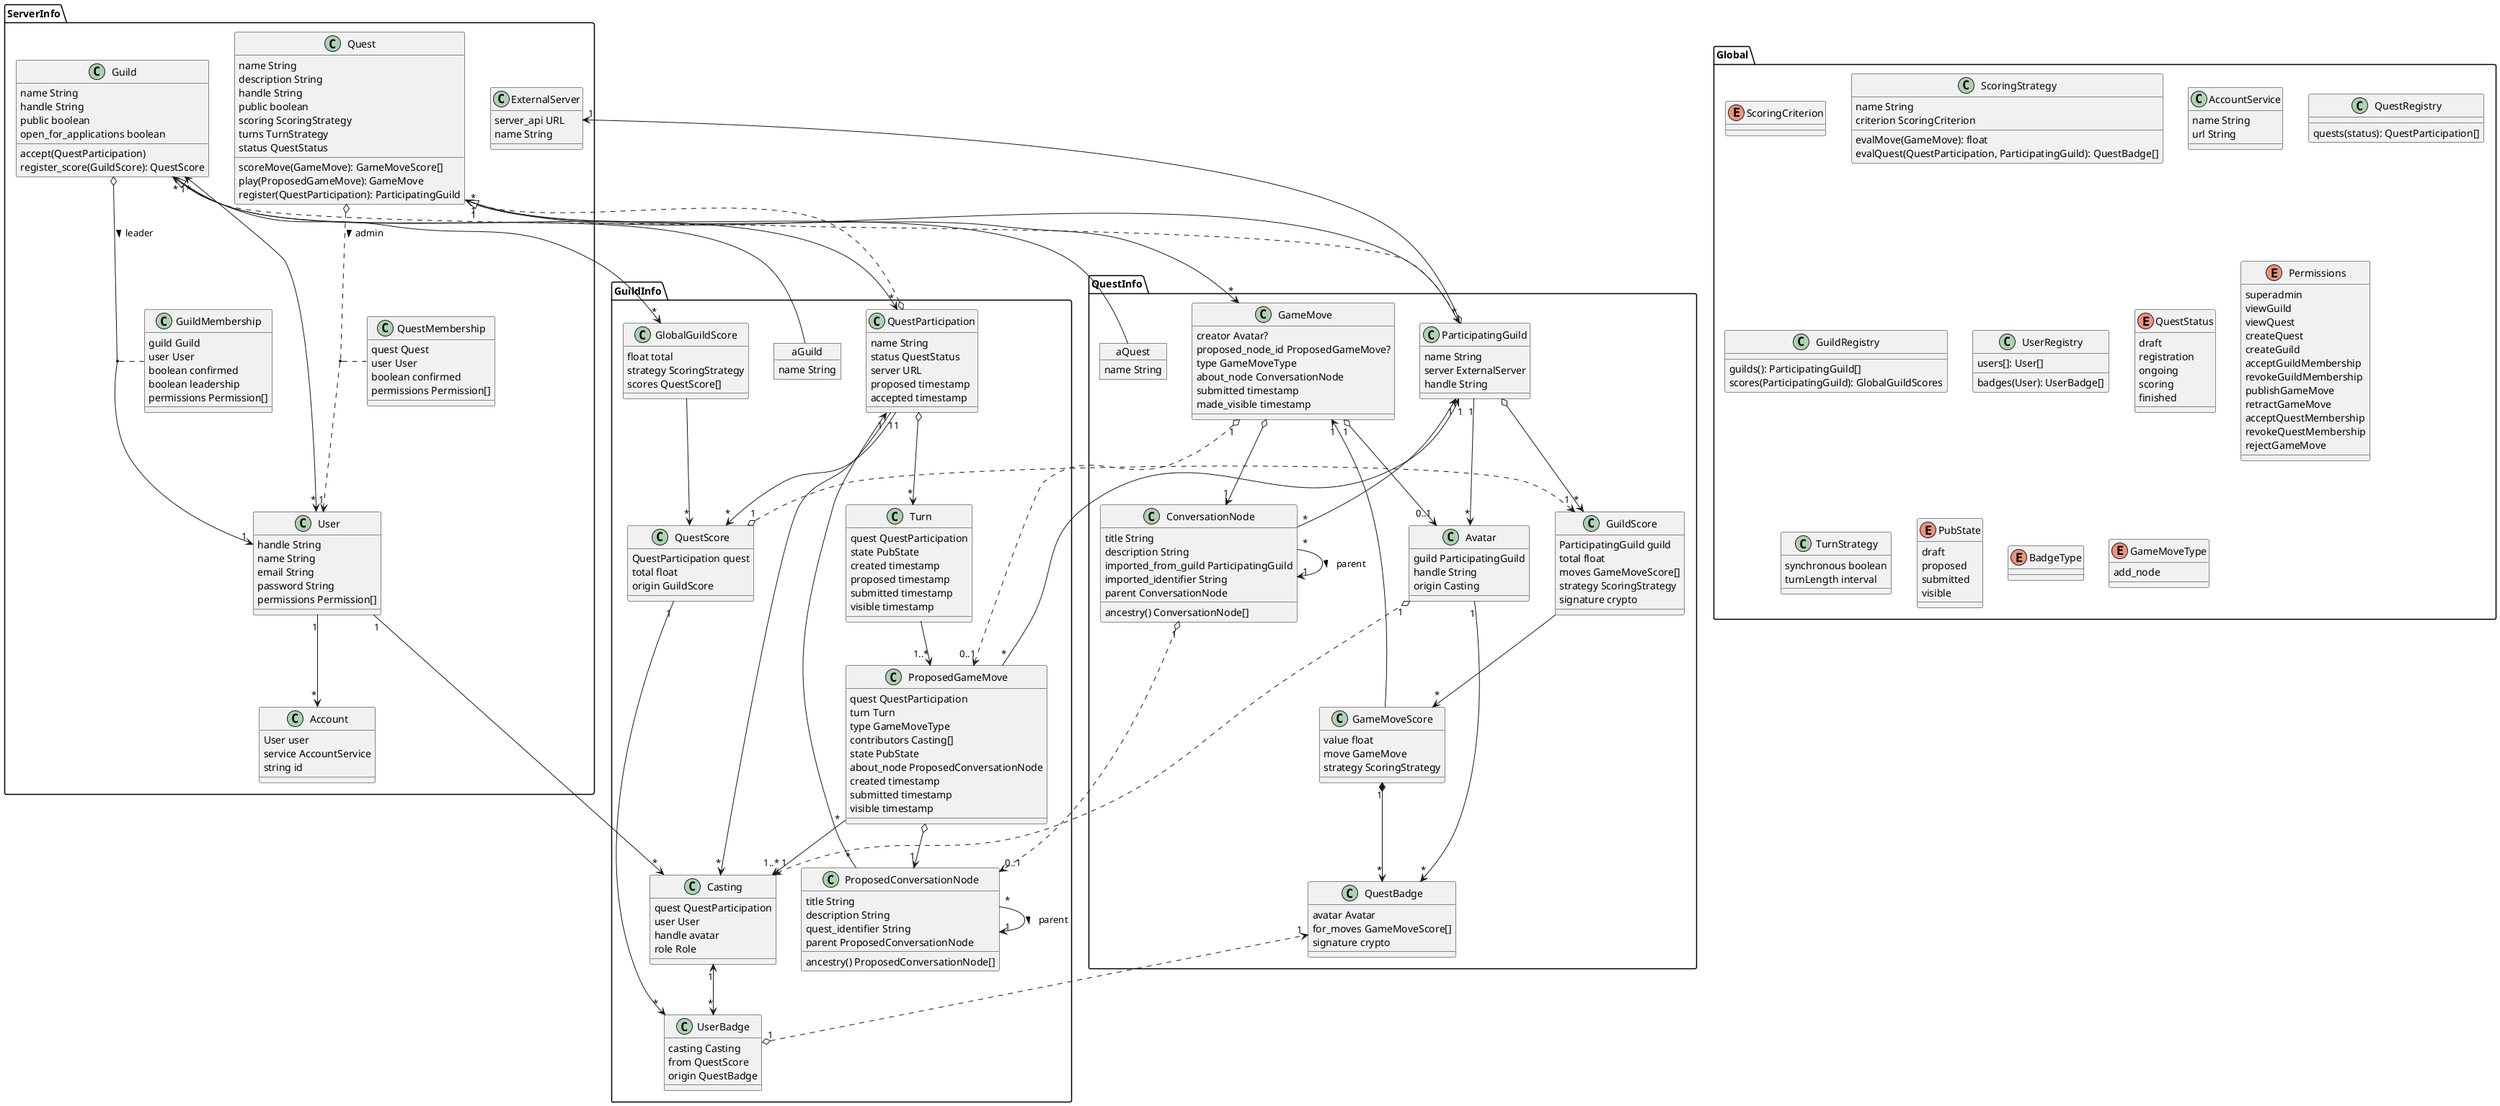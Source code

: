 @startuml qaas

package Global {

  enum ScoringCriterion {
    
  }

  class ScoringStrategy {
    name String
    criterion ScoringCriterion
    evalMove(GameMove): float
    evalQuest(QuestParticipation, ParticipatingGuild): QuestBadge[]
  }

  class AccountService {
    name String
    url String
  }

  class QuestRegistry {
    quests(status): QuestParticipation[]
  }

  class GuildRegistry {
    guilds(): ParticipatingGuild[]
    scores(ParticipatingGuild): GlobalGuildScores
  }

  class UserRegistry {
    users[]: User[]
    badges(User): UserBadge[]
  }

  enum QuestStatus {
    draft
    registration
    ongoing
    scoring
    finished
  }

  enum Permissions {
    superadmin
    viewGuild
    viewQuest
    createQuest
    createGuild
    ' Guild permissions
    acceptGuildMembership
    revokeGuildMembership
    publishGameMove
    retractGameMove
    ' within term time
    ' Quest permissions
    acceptQuestMembership
    revokeQuestMembership
    rejectGameMove
    ' extraCreditForMove may have issues with favoritism
    
  }

  class TurnStrategy {
    synchronous boolean
    turnLength interval
  }

  enum PubState {
    draft
    proposed
    submitted
    visible
    ' visible and submitted are the same for v1
  }

  enum BadgeType {

  }

  enum GameMoveType {
    add_node
    ' Eventually refactorings
  }
}


package ServerInfo {
  class User {
    handle String
    name String
    email String
    password String
    permissions Permission[]
  }
  class Account {
    User user
    service AccountService
    string id
  }
  ' Account --> "1" AccountService
  User "1" --> "*" Account

  class Guild {
    name String
    handle String
    public boolean
    open_for_applications boolean
    accept(QuestParticipation)
    register_score(GuildScore): QuestScore
  }
  Quest o..> "1" User : > admin
  class Quest {
    name String
    description String
    handle String
    public boolean
    scoring ScoringStrategy
    turns TurnStrategy
    status QuestStatus
    scoreMove(GameMove): GameMoveScore[]
    play(ProposedGameMove): GameMove
    ' Maybe have a QProposedGameMove in case of non-synchronous turn strategy
    register(QuestParticipation): ParticipatingGuild
    ' will also create the Avatars from the QuestParticipation's castings
  }

  Guild o--> "1" User : > leader

  (User , Quest) .. QuestMembership


  class QuestMembership {
    quest Quest
    user User
    boolean confirmed
    permissions Permission[]
  }

  (User , Guild) .. GuildMembership

  class GuildMembership { 
    guild Guild
    user User
    boolean confirmed
    boolean leadership
    permissions Permission[]
  }

  class ExternalServer {
    server_api URL
    name String
  }

}


package QuestInfo {

  object aQuest {
    name String
  }
  Quest <|-- aQuest

  class ParticipatingGuild {
    name String
    server ExternalServer
    handle String
  }

  ParticipatingGuild o-> "1" ExternalServer

  Quest "1" --> "*" ParticipatingGuild

  class Avatar {
    guild ParticipatingGuild
    handle String
    origin Casting
  }

  ParticipatingGuild "1" --> "*" Avatar

  class GameMove {
    creator Avatar?
    proposed_node_id ProposedGameMove?
    type GameMoveType
    about_node ConversationNode
    submitted timestamp
    made_visible timestamp
  }

  Quest "1" --> "*" GameMove
  GameMove "1" o--> "0..1" Avatar
  ' Quest o--> ScoringStrategy

  class ConversationNode {
    title String
    description String
    imported_from_guild ParticipatingGuild
    imported_identifier String
    parent ConversationNode
    ancestry() ConversationNode[]
  }

  GameMove o--> "1" ConversationNode
  ParticipatingGuild "1" <-- "*" ConversationNode
  ConversationNode "*" -> "1" ConversationNode : > parent

  class GameMoveScore {
    value float
    move GameMove
    strategy ScoringStrategy
  }
  GameMove "1" <-- GameMoveScore
  ' GameMoveScore --> "1" ScoringStrategy
  class GuildScore {
    ParticipatingGuild guild
    total float
    moves GameMoveScore[]
    strategy ScoringStrategy
    signature crypto
  }
  ParticipatingGuild o--> "*" GuildScore
  GuildScore --> "*" GameMoveScore
  ' GuildScore --> "1" ScoringStrategy


  class QuestBadge {
    avatar Avatar
    for_moves GameMoveScore[]
    signature crypto
  }

  GameMoveScore "1" *--> "*" QuestBadge
  Avatar "1" --> "*" QuestBadge

}


package GuildInfo {

  object aGuild {
    name String
  }
  Guild <|-- aGuild

  ' GuildRegistry --> "*" Guild
  ' GuildRegistry -> "*" GlobalGuildScore

  ' UserRegistry --> "*" User
  ' UserRegistry -> "*" UserBadge

  ParticipatingGuild .> "*" Guild
  Guild --> "*" QuestParticipation

  Guild "*" <--> "*" User

  class Casting {
    quest QuestParticipation
    user User
    handle avatar
    role Role
  }

  User "1" --> "*" Casting


  Casting "1" <.o "1" Avatar

  QuestParticipation "1" --> "*" QuestScore

  class QuestParticipation {
    name String
    status QuestStatus
    server URL
    proposed timestamp
    accepted timestamp
  }

  QuestParticipation o.> "*" Quest

  class QuestScore {
    QuestParticipation quest
    total float
    origin GuildScore
  }


  GuildScore "1" <.o "1" QuestScore


  class UserBadge {
    casting Casting
    from QuestScore
    origin QuestBadge
  }

  UserBadge "1" o.> "1" QuestBadge
  QuestScore "1" --> "*" UserBadge

  Casting "1" <--> "*" UserBadge

  QuestParticipation "1" --> "*" Casting

  class Turn {
    quest QuestParticipation
    state PubState
    created timestamp
    proposed timestamp
    submitted timestamp
    visible timestamp
  }

  QuestParticipation o--> "*" Turn
  Turn --> "1..*" ProposedGameMove

  class ProposedGameMove {
    quest QuestParticipation
    turn Turn
    type GameMoveType
    contributors Casting[]
    state PubState
    about_node ProposedConversationNode
    created timestamp
    submitted timestamp
    visible timestamp
  }
  GameMove "1" o.> "0..1" ProposedGameMove
  ParticipatingGuild "1" <-- "*" ProposedGameMove
  ProposedGameMove "*" --> "1..*" Casting

  class ProposedConversationNode {
    title String
    description String
    quest_identifier String
    parent ProposedConversationNode
    ancestry() ProposedConversationNode[]
  }

  ConversationNode "1" o.> "0..1" ProposedConversationNode
  ProposedGameMove o--> "1" ProposedConversationNode
  QuestParticipation "1" <-- "*" ProposedConversationNode
  ProposedConversationNode "*" -> "1" ProposedConversationNode : > parent

  class GlobalGuildScore {
    float total
    strategy ScoringStrategy
    scores QuestScore[]
  }

  Guild "1" --> "*" GlobalGuildScore
  ' GlobalGuildScore --> "1" ScoringStrategy
  GlobalGuildScore --> "*" QuestScore

}


@enduml
